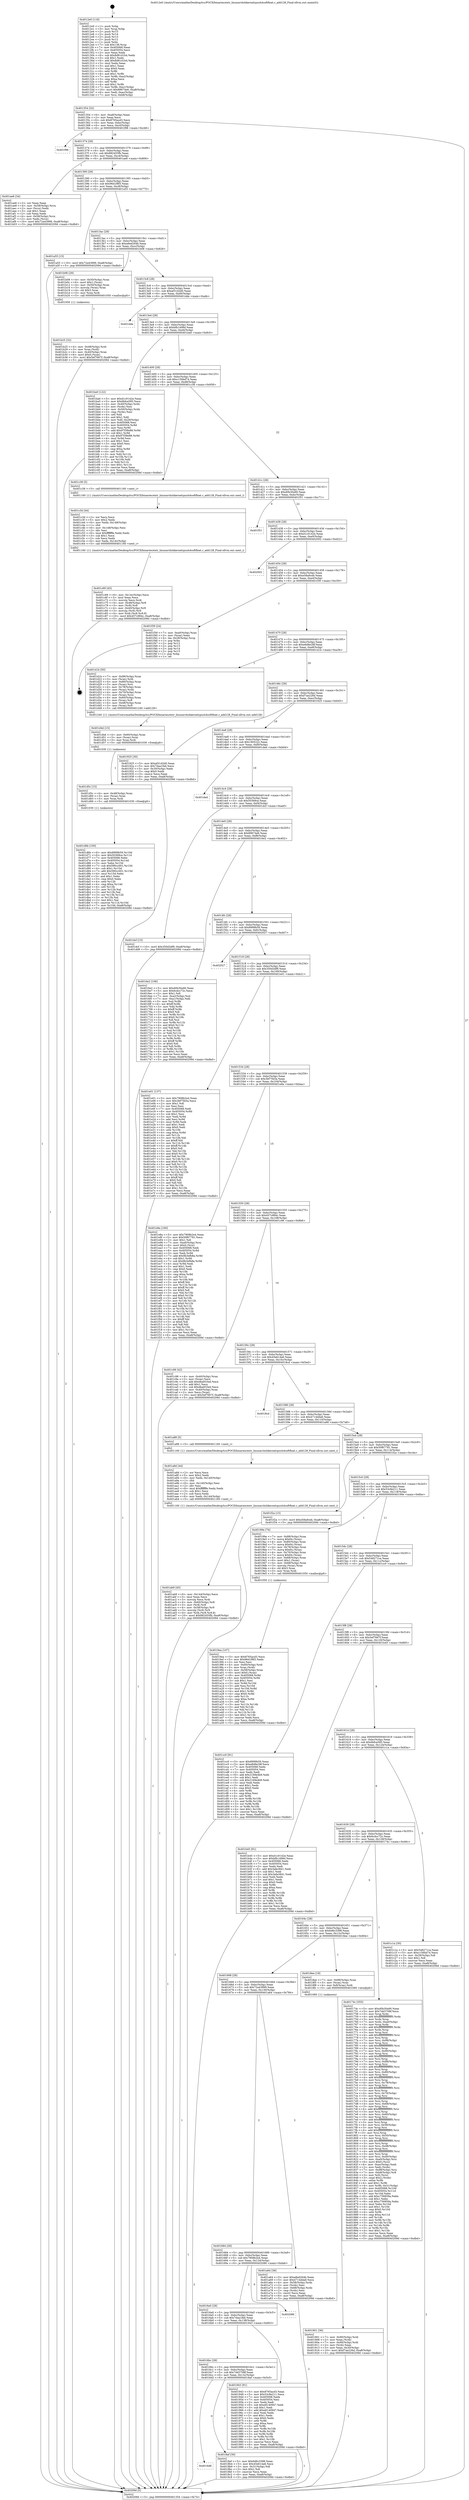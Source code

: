 digraph "0x4012e0" {
  label = "0x4012e0 (/mnt/c/Users/mathe/Desktop/tcc/POCII/binaries/extr_linuxarchshkernelcpush4softfloat.c_add128_Final-ollvm.out::main(0))"
  labelloc = "t"
  node[shape=record]

  Entry [label="",width=0.3,height=0.3,shape=circle,fillcolor=black,style=filled]
  "0x401354" [label="{
     0x401354 [32]\l
     | [instrs]\l
     &nbsp;&nbsp;0x401354 \<+6\>: mov -0xa8(%rbp),%eax\l
     &nbsp;&nbsp;0x40135a \<+2\>: mov %eax,%ecx\l
     &nbsp;&nbsp;0x40135c \<+6\>: sub $0x8765acd3,%ecx\l
     &nbsp;&nbsp;0x401362 \<+6\>: mov %eax,-0xbc(%rbp)\l
     &nbsp;&nbsp;0x401368 \<+6\>: mov %ecx,-0xc0(%rbp)\l
     &nbsp;&nbsp;0x40136e \<+6\>: je 0000000000401f96 \<main+0xcb6\>\l
  }"]
  "0x401f96" [label="{
     0x401f96\l
  }", style=dashed]
  "0x401374" [label="{
     0x401374 [28]\l
     | [instrs]\l
     &nbsp;&nbsp;0x401374 \<+5\>: jmp 0000000000401379 \<main+0x99\>\l
     &nbsp;&nbsp;0x401379 \<+6\>: mov -0xbc(%rbp),%eax\l
     &nbsp;&nbsp;0x40137f \<+5\>: sub $0x882455fb,%eax\l
     &nbsp;&nbsp;0x401384 \<+6\>: mov %eax,-0xc4(%rbp)\l
     &nbsp;&nbsp;0x40138a \<+6\>: je 0000000000401ae6 \<main+0x806\>\l
  }"]
  Exit [label="",width=0.3,height=0.3,shape=circle,fillcolor=black,style=filled,peripheries=2]
  "0x401ae6" [label="{
     0x401ae6 [34]\l
     | [instrs]\l
     &nbsp;&nbsp;0x401ae6 \<+2\>: xor %eax,%eax\l
     &nbsp;&nbsp;0x401ae8 \<+4\>: mov -0x58(%rbp),%rcx\l
     &nbsp;&nbsp;0x401aec \<+2\>: mov (%rcx),%edx\l
     &nbsp;&nbsp;0x401aee \<+3\>: sub $0x1,%eax\l
     &nbsp;&nbsp;0x401af1 \<+2\>: sub %eax,%edx\l
     &nbsp;&nbsp;0x401af3 \<+4\>: mov -0x58(%rbp),%rcx\l
     &nbsp;&nbsp;0x401af7 \<+2\>: mov %edx,(%rcx)\l
     &nbsp;&nbsp;0x401af9 \<+10\>: movl $0x72a43999,-0xa8(%rbp)\l
     &nbsp;&nbsp;0x401b03 \<+5\>: jmp 000000000040209d \<main+0xdbd\>\l
  }"]
  "0x401390" [label="{
     0x401390 [28]\l
     | [instrs]\l
     &nbsp;&nbsp;0x401390 \<+5\>: jmp 0000000000401395 \<main+0xb5\>\l
     &nbsp;&nbsp;0x401395 \<+6\>: mov -0xbc(%rbp),%eax\l
     &nbsp;&nbsp;0x40139b \<+5\>: sub $0x96d1f8f3,%eax\l
     &nbsp;&nbsp;0x4013a0 \<+6\>: mov %eax,-0xc8(%rbp)\l
     &nbsp;&nbsp;0x4013a6 \<+6\>: je 0000000000401a55 \<main+0x775\>\l
  }"]
  "0x401d6b" [label="{
     0x401d6b [100]\l
     | [instrs]\l
     &nbsp;&nbsp;0x401d6b \<+6\>: mov $0x8999b59,%r10d\l
     &nbsp;&nbsp;0x401d71 \<+6\>: mov $0x50369ce,%r11d\l
     &nbsp;&nbsp;0x401d77 \<+7\>: mov 0x405068,%ebx\l
     &nbsp;&nbsp;0x401d7e \<+8\>: mov 0x405054,%r14d\l
     &nbsp;&nbsp;0x401d86 \<+3\>: mov %ebx,%r15d\l
     &nbsp;&nbsp;0x401d89 \<+7\>: sub $0x590cc001,%r15d\l
     &nbsp;&nbsp;0x401d90 \<+4\>: sub $0x1,%r15d\l
     &nbsp;&nbsp;0x401d94 \<+7\>: add $0x590cc001,%r15d\l
     &nbsp;&nbsp;0x401d9b \<+4\>: imul %r15d,%ebx\l
     &nbsp;&nbsp;0x401d9f \<+3\>: and $0x1,%ebx\l
     &nbsp;&nbsp;0x401da2 \<+3\>: cmp $0x0,%ebx\l
     &nbsp;&nbsp;0x401da5 \<+4\>: sete %r12b\l
     &nbsp;&nbsp;0x401da9 \<+4\>: cmp $0xa,%r14d\l
     &nbsp;&nbsp;0x401dad \<+4\>: setl %r13b\l
     &nbsp;&nbsp;0x401db1 \<+3\>: mov %r12b,%al\l
     &nbsp;&nbsp;0x401db4 \<+3\>: and %r13b,%al\l
     &nbsp;&nbsp;0x401db7 \<+3\>: xor %r13b,%r12b\l
     &nbsp;&nbsp;0x401dba \<+3\>: or %r12b,%al\l
     &nbsp;&nbsp;0x401dbd \<+2\>: test $0x1,%al\l
     &nbsp;&nbsp;0x401dbf \<+4\>: cmovne %r11d,%r10d\l
     &nbsp;&nbsp;0x401dc3 \<+7\>: mov %r10d,-0xa8(%rbp)\l
     &nbsp;&nbsp;0x401dca \<+5\>: jmp 000000000040209d \<main+0xdbd\>\l
  }"]
  "0x401a55" [label="{
     0x401a55 [15]\l
     | [instrs]\l
     &nbsp;&nbsp;0x401a55 \<+10\>: movl $0x72a43999,-0xa8(%rbp)\l
     &nbsp;&nbsp;0x401a5f \<+5\>: jmp 000000000040209d \<main+0xdbd\>\l
  }"]
  "0x4013ac" [label="{
     0x4013ac [28]\l
     | [instrs]\l
     &nbsp;&nbsp;0x4013ac \<+5\>: jmp 00000000004013b1 \<main+0xd1\>\l
     &nbsp;&nbsp;0x4013b1 \<+6\>: mov -0xbc(%rbp),%eax\l
     &nbsp;&nbsp;0x4013b7 \<+5\>: sub $0xa8ed264b,%eax\l
     &nbsp;&nbsp;0x4013bc \<+6\>: mov %eax,-0xcc(%rbp)\l
     &nbsp;&nbsp;0x4013c2 \<+6\>: je 0000000000401b08 \<main+0x828\>\l
  }"]
  "0x401d5c" [label="{
     0x401d5c [15]\l
     | [instrs]\l
     &nbsp;&nbsp;0x401d5c \<+4\>: mov -0x48(%rbp),%rax\l
     &nbsp;&nbsp;0x401d60 \<+3\>: mov (%rax),%rax\l
     &nbsp;&nbsp;0x401d63 \<+3\>: mov %rax,%rdi\l
     &nbsp;&nbsp;0x401d66 \<+5\>: call 0000000000401030 \<free@plt\>\l
     | [calls]\l
     &nbsp;&nbsp;0x401030 \{1\} (unknown)\l
  }"]
  "0x401b08" [label="{
     0x401b08 [29]\l
     | [instrs]\l
     &nbsp;&nbsp;0x401b08 \<+4\>: mov -0x50(%rbp),%rax\l
     &nbsp;&nbsp;0x401b0c \<+6\>: movl $0x1,(%rax)\l
     &nbsp;&nbsp;0x401b12 \<+4\>: mov -0x50(%rbp),%rax\l
     &nbsp;&nbsp;0x401b16 \<+3\>: movslq (%rax),%rax\l
     &nbsp;&nbsp;0x401b19 \<+4\>: shl $0x3,%rax\l
     &nbsp;&nbsp;0x401b1d \<+3\>: mov %rax,%rdi\l
     &nbsp;&nbsp;0x401b20 \<+5\>: call 0000000000401050 \<malloc@plt\>\l
     | [calls]\l
     &nbsp;&nbsp;0x401050 \{1\} (unknown)\l
  }"]
  "0x4013c8" [label="{
     0x4013c8 [28]\l
     | [instrs]\l
     &nbsp;&nbsp;0x4013c8 \<+5\>: jmp 00000000004013cd \<main+0xed\>\l
     &nbsp;&nbsp;0x4013cd \<+6\>: mov -0xbc(%rbp),%eax\l
     &nbsp;&nbsp;0x4013d3 \<+5\>: sub $0xaf31d2d0,%eax\l
     &nbsp;&nbsp;0x4013d8 \<+6\>: mov %eax,-0xd0(%rbp)\l
     &nbsp;&nbsp;0x4013de \<+6\>: je 0000000000401dde \<main+0xafe\>\l
  }"]
  "0x401d4d" [label="{
     0x401d4d [15]\l
     | [instrs]\l
     &nbsp;&nbsp;0x401d4d \<+4\>: mov -0x60(%rbp),%rax\l
     &nbsp;&nbsp;0x401d51 \<+3\>: mov (%rax),%rax\l
     &nbsp;&nbsp;0x401d54 \<+3\>: mov %rax,%rdi\l
     &nbsp;&nbsp;0x401d57 \<+5\>: call 0000000000401030 \<free@plt\>\l
     | [calls]\l
     &nbsp;&nbsp;0x401030 \{1\} (unknown)\l
  }"]
  "0x401dde" [label="{
     0x401dde\l
  }", style=dashed]
  "0x4013e4" [label="{
     0x4013e4 [28]\l
     | [instrs]\l
     &nbsp;&nbsp;0x4013e4 \<+5\>: jmp 00000000004013e9 \<main+0x109\>\l
     &nbsp;&nbsp;0x4013e9 \<+6\>: mov -0xbc(%rbp),%eax\l
     &nbsp;&nbsp;0x4013ef \<+5\>: sub $0xbfb1499d,%eax\l
     &nbsp;&nbsp;0x4013f4 \<+6\>: mov %eax,-0xd4(%rbp)\l
     &nbsp;&nbsp;0x4013fa \<+6\>: je 0000000000401ba0 \<main+0x8c0\>\l
  }"]
  "0x401c69" [label="{
     0x401c69 [45]\l
     | [instrs]\l
     &nbsp;&nbsp;0x401c69 \<+6\>: mov -0x14c(%rbp),%ecx\l
     &nbsp;&nbsp;0x401c6f \<+3\>: imul %eax,%ecx\l
     &nbsp;&nbsp;0x401c72 \<+3\>: movslq %ecx,%rdi\l
     &nbsp;&nbsp;0x401c75 \<+4\>: mov -0x48(%rbp),%r8\l
     &nbsp;&nbsp;0x401c79 \<+3\>: mov (%r8),%r8\l
     &nbsp;&nbsp;0x401c7c \<+4\>: mov -0x40(%rbp),%r9\l
     &nbsp;&nbsp;0x401c80 \<+3\>: movslq (%r9),%r9\l
     &nbsp;&nbsp;0x401c83 \<+4\>: mov %rdi,(%r8,%r9,8)\l
     &nbsp;&nbsp;0x401c87 \<+10\>: movl $0x457c984c,-0xa8(%rbp)\l
     &nbsp;&nbsp;0x401c91 \<+5\>: jmp 000000000040209d \<main+0xdbd\>\l
  }"]
  "0x401ba0" [label="{
     0x401ba0 [122]\l
     | [instrs]\l
     &nbsp;&nbsp;0x401ba0 \<+5\>: mov $0xd1c0142e,%eax\l
     &nbsp;&nbsp;0x401ba5 \<+5\>: mov $0x6bfca595,%ecx\l
     &nbsp;&nbsp;0x401baa \<+4\>: mov -0x40(%rbp),%rdx\l
     &nbsp;&nbsp;0x401bae \<+2\>: mov (%rdx),%esi\l
     &nbsp;&nbsp;0x401bb0 \<+4\>: mov -0x50(%rbp),%rdx\l
     &nbsp;&nbsp;0x401bb4 \<+2\>: cmp (%rdx),%esi\l
     &nbsp;&nbsp;0x401bb6 \<+4\>: setl %dil\l
     &nbsp;&nbsp;0x401bba \<+4\>: and $0x1,%dil\l
     &nbsp;&nbsp;0x401bbe \<+4\>: mov %dil,-0x29(%rbp)\l
     &nbsp;&nbsp;0x401bc2 \<+7\>: mov 0x405068,%esi\l
     &nbsp;&nbsp;0x401bc9 \<+8\>: mov 0x405054,%r8d\l
     &nbsp;&nbsp;0x401bd1 \<+3\>: mov %esi,%r9d\l
     &nbsp;&nbsp;0x401bd4 \<+7\>: add $0x97f38e88,%r9d\l
     &nbsp;&nbsp;0x401bdb \<+4\>: sub $0x1,%r9d\l
     &nbsp;&nbsp;0x401bdf \<+7\>: sub $0x97f38e88,%r9d\l
     &nbsp;&nbsp;0x401be6 \<+4\>: imul %r9d,%esi\l
     &nbsp;&nbsp;0x401bea \<+3\>: and $0x1,%esi\l
     &nbsp;&nbsp;0x401bed \<+3\>: cmp $0x0,%esi\l
     &nbsp;&nbsp;0x401bf0 \<+4\>: sete %dil\l
     &nbsp;&nbsp;0x401bf4 \<+4\>: cmp $0xa,%r8d\l
     &nbsp;&nbsp;0x401bf8 \<+4\>: setl %r10b\l
     &nbsp;&nbsp;0x401bfc \<+3\>: mov %dil,%r11b\l
     &nbsp;&nbsp;0x401bff \<+3\>: and %r10b,%r11b\l
     &nbsp;&nbsp;0x401c02 \<+3\>: xor %r10b,%dil\l
     &nbsp;&nbsp;0x401c05 \<+3\>: or %dil,%r11b\l
     &nbsp;&nbsp;0x401c08 \<+4\>: test $0x1,%r11b\l
     &nbsp;&nbsp;0x401c0c \<+3\>: cmovne %ecx,%eax\l
     &nbsp;&nbsp;0x401c0f \<+6\>: mov %eax,-0xa8(%rbp)\l
     &nbsp;&nbsp;0x401c15 \<+5\>: jmp 000000000040209d \<main+0xdbd\>\l
  }"]
  "0x401400" [label="{
     0x401400 [28]\l
     | [instrs]\l
     &nbsp;&nbsp;0x401400 \<+5\>: jmp 0000000000401405 \<main+0x125\>\l
     &nbsp;&nbsp;0x401405 \<+6\>: mov -0xbc(%rbp),%eax\l
     &nbsp;&nbsp;0x40140b \<+5\>: sub $0xc156bd74,%eax\l
     &nbsp;&nbsp;0x401410 \<+6\>: mov %eax,-0xd8(%rbp)\l
     &nbsp;&nbsp;0x401416 \<+6\>: je 0000000000401c38 \<main+0x958\>\l
  }"]
  "0x401c3d" [label="{
     0x401c3d [44]\l
     | [instrs]\l
     &nbsp;&nbsp;0x401c3d \<+2\>: xor %ecx,%ecx\l
     &nbsp;&nbsp;0x401c3f \<+5\>: mov $0x2,%edx\l
     &nbsp;&nbsp;0x401c44 \<+6\>: mov %edx,-0x148(%rbp)\l
     &nbsp;&nbsp;0x401c4a \<+1\>: cltd\l
     &nbsp;&nbsp;0x401c4b \<+6\>: mov -0x148(%rbp),%esi\l
     &nbsp;&nbsp;0x401c51 \<+2\>: idiv %esi\l
     &nbsp;&nbsp;0x401c53 \<+6\>: imul $0xfffffffe,%edx,%edx\l
     &nbsp;&nbsp;0x401c59 \<+3\>: sub $0x1,%ecx\l
     &nbsp;&nbsp;0x401c5c \<+2\>: sub %ecx,%edx\l
     &nbsp;&nbsp;0x401c5e \<+6\>: mov %edx,-0x14c(%rbp)\l
     &nbsp;&nbsp;0x401c64 \<+5\>: call 0000000000401160 \<next_i\>\l
     | [calls]\l
     &nbsp;&nbsp;0x401160 \{1\} (/mnt/c/Users/mathe/Desktop/tcc/POCII/binaries/extr_linuxarchshkernelcpush4softfloat.c_add128_Final-ollvm.out::next_i)\l
  }"]
  "0x401c38" [label="{
     0x401c38 [5]\l
     | [instrs]\l
     &nbsp;&nbsp;0x401c38 \<+5\>: call 0000000000401160 \<next_i\>\l
     | [calls]\l
     &nbsp;&nbsp;0x401160 \{1\} (/mnt/c/Users/mathe/Desktop/tcc/POCII/binaries/extr_linuxarchshkernelcpush4softfloat.c_add128_Final-ollvm.out::next_i)\l
  }"]
  "0x40141c" [label="{
     0x40141c [28]\l
     | [instrs]\l
     &nbsp;&nbsp;0x40141c \<+5\>: jmp 0000000000401421 \<main+0x141\>\l
     &nbsp;&nbsp;0x401421 \<+6\>: mov -0xbc(%rbp),%eax\l
     &nbsp;&nbsp;0x401427 \<+5\>: sub $0xd0b30a90,%eax\l
     &nbsp;&nbsp;0x40142c \<+6\>: mov %eax,-0xdc(%rbp)\l
     &nbsp;&nbsp;0x401432 \<+6\>: je 0000000000401f51 \<main+0xc71\>\l
  }"]
  "0x401b25" [label="{
     0x401b25 [32]\l
     | [instrs]\l
     &nbsp;&nbsp;0x401b25 \<+4\>: mov -0x48(%rbp),%rdi\l
     &nbsp;&nbsp;0x401b29 \<+3\>: mov %rax,(%rdi)\l
     &nbsp;&nbsp;0x401b2c \<+4\>: mov -0x40(%rbp),%rax\l
     &nbsp;&nbsp;0x401b30 \<+6\>: movl $0x0,(%rax)\l
     &nbsp;&nbsp;0x401b36 \<+10\>: movl $0x5ef7667f,-0xa8(%rbp)\l
     &nbsp;&nbsp;0x401b40 \<+5\>: jmp 000000000040209d \<main+0xdbd\>\l
  }"]
  "0x401f51" [label="{
     0x401f51\l
  }", style=dashed]
  "0x401438" [label="{
     0x401438 [28]\l
     | [instrs]\l
     &nbsp;&nbsp;0x401438 \<+5\>: jmp 000000000040143d \<main+0x15d\>\l
     &nbsp;&nbsp;0x40143d \<+6\>: mov -0xbc(%rbp),%eax\l
     &nbsp;&nbsp;0x401443 \<+5\>: sub $0xd1c0142e,%eax\l
     &nbsp;&nbsp;0x401448 \<+6\>: mov %eax,-0xe0(%rbp)\l
     &nbsp;&nbsp;0x40144e \<+6\>: je 0000000000402002 \<main+0xd22\>\l
  }"]
  "0x401ab9" [label="{
     0x401ab9 [45]\l
     | [instrs]\l
     &nbsp;&nbsp;0x401ab9 \<+6\>: mov -0x144(%rbp),%ecx\l
     &nbsp;&nbsp;0x401abf \<+3\>: imul %eax,%ecx\l
     &nbsp;&nbsp;0x401ac2 \<+3\>: movslq %ecx,%rdi\l
     &nbsp;&nbsp;0x401ac5 \<+4\>: mov -0x60(%rbp),%r8\l
     &nbsp;&nbsp;0x401ac9 \<+3\>: mov (%r8),%r8\l
     &nbsp;&nbsp;0x401acc \<+4\>: mov -0x58(%rbp),%r9\l
     &nbsp;&nbsp;0x401ad0 \<+3\>: movslq (%r9),%r9\l
     &nbsp;&nbsp;0x401ad3 \<+4\>: mov %rdi,(%r8,%r9,8)\l
     &nbsp;&nbsp;0x401ad7 \<+10\>: movl $0x882455fb,-0xa8(%rbp)\l
     &nbsp;&nbsp;0x401ae1 \<+5\>: jmp 000000000040209d \<main+0xdbd\>\l
  }"]
  "0x402002" [label="{
     0x402002\l
  }", style=dashed]
  "0x401454" [label="{
     0x401454 [28]\l
     | [instrs]\l
     &nbsp;&nbsp;0x401454 \<+5\>: jmp 0000000000401459 \<main+0x179\>\l
     &nbsp;&nbsp;0x401459 \<+6\>: mov -0xbc(%rbp),%eax\l
     &nbsp;&nbsp;0x40145f \<+5\>: sub $0xe58a9ceb,%eax\l
     &nbsp;&nbsp;0x401464 \<+6\>: mov %eax,-0xe4(%rbp)\l
     &nbsp;&nbsp;0x40146a \<+6\>: je 0000000000401f39 \<main+0xc59\>\l
  }"]
  "0x401a8d" [label="{
     0x401a8d [44]\l
     | [instrs]\l
     &nbsp;&nbsp;0x401a8d \<+2\>: xor %ecx,%ecx\l
     &nbsp;&nbsp;0x401a8f \<+5\>: mov $0x2,%edx\l
     &nbsp;&nbsp;0x401a94 \<+6\>: mov %edx,-0x140(%rbp)\l
     &nbsp;&nbsp;0x401a9a \<+1\>: cltd\l
     &nbsp;&nbsp;0x401a9b \<+6\>: mov -0x140(%rbp),%esi\l
     &nbsp;&nbsp;0x401aa1 \<+2\>: idiv %esi\l
     &nbsp;&nbsp;0x401aa3 \<+6\>: imul $0xfffffffe,%edx,%edx\l
     &nbsp;&nbsp;0x401aa9 \<+3\>: sub $0x1,%ecx\l
     &nbsp;&nbsp;0x401aac \<+2\>: sub %ecx,%edx\l
     &nbsp;&nbsp;0x401aae \<+6\>: mov %edx,-0x144(%rbp)\l
     &nbsp;&nbsp;0x401ab4 \<+5\>: call 0000000000401160 \<next_i\>\l
     | [calls]\l
     &nbsp;&nbsp;0x401160 \{1\} (/mnt/c/Users/mathe/Desktop/tcc/POCII/binaries/extr_linuxarchshkernelcpush4softfloat.c_add128_Final-ollvm.out::next_i)\l
  }"]
  "0x401f39" [label="{
     0x401f39 [24]\l
     | [instrs]\l
     &nbsp;&nbsp;0x401f39 \<+7\>: mov -0xa0(%rbp),%rax\l
     &nbsp;&nbsp;0x401f40 \<+2\>: mov (%rax),%eax\l
     &nbsp;&nbsp;0x401f42 \<+4\>: lea -0x28(%rbp),%rsp\l
     &nbsp;&nbsp;0x401f46 \<+1\>: pop %rbx\l
     &nbsp;&nbsp;0x401f47 \<+2\>: pop %r12\l
     &nbsp;&nbsp;0x401f49 \<+2\>: pop %r13\l
     &nbsp;&nbsp;0x401f4b \<+2\>: pop %r14\l
     &nbsp;&nbsp;0x401f4d \<+2\>: pop %r15\l
     &nbsp;&nbsp;0x401f4f \<+1\>: pop %rbp\l
     &nbsp;&nbsp;0x401f50 \<+1\>: ret\l
  }"]
  "0x401470" [label="{
     0x401470 [28]\l
     | [instrs]\l
     &nbsp;&nbsp;0x401470 \<+5\>: jmp 0000000000401475 \<main+0x195\>\l
     &nbsp;&nbsp;0x401475 \<+6\>: mov -0xbc(%rbp),%eax\l
     &nbsp;&nbsp;0x40147b \<+5\>: sub $0xe8d8e28f,%eax\l
     &nbsp;&nbsp;0x401480 \<+6\>: mov %eax,-0xe8(%rbp)\l
     &nbsp;&nbsp;0x401486 \<+6\>: je 0000000000401d1b \<main+0xa3b\>\l
  }"]
  "0x4019ea" [label="{
     0x4019ea [107]\l
     | [instrs]\l
     &nbsp;&nbsp;0x4019ea \<+5\>: mov $0x8765acd3,%ecx\l
     &nbsp;&nbsp;0x4019ef \<+5\>: mov $0x96d1f8f3,%edx\l
     &nbsp;&nbsp;0x4019f4 \<+2\>: xor %esi,%esi\l
     &nbsp;&nbsp;0x4019f6 \<+4\>: mov -0x60(%rbp),%rdi\l
     &nbsp;&nbsp;0x4019fa \<+3\>: mov %rax,(%rdi)\l
     &nbsp;&nbsp;0x4019fd \<+4\>: mov -0x58(%rbp),%rax\l
     &nbsp;&nbsp;0x401a01 \<+6\>: movl $0x0,(%rax)\l
     &nbsp;&nbsp;0x401a07 \<+8\>: mov 0x405068,%r8d\l
     &nbsp;&nbsp;0x401a0f \<+8\>: mov 0x405054,%r9d\l
     &nbsp;&nbsp;0x401a17 \<+3\>: sub $0x1,%esi\l
     &nbsp;&nbsp;0x401a1a \<+3\>: mov %r8d,%r10d\l
     &nbsp;&nbsp;0x401a1d \<+3\>: add %esi,%r10d\l
     &nbsp;&nbsp;0x401a20 \<+4\>: imul %r10d,%r8d\l
     &nbsp;&nbsp;0x401a24 \<+4\>: and $0x1,%r8d\l
     &nbsp;&nbsp;0x401a28 \<+4\>: cmp $0x0,%r8d\l
     &nbsp;&nbsp;0x401a2c \<+4\>: sete %r11b\l
     &nbsp;&nbsp;0x401a30 \<+4\>: cmp $0xa,%r9d\l
     &nbsp;&nbsp;0x401a34 \<+3\>: setl %bl\l
     &nbsp;&nbsp;0x401a37 \<+3\>: mov %r11b,%r14b\l
     &nbsp;&nbsp;0x401a3a \<+3\>: and %bl,%r14b\l
     &nbsp;&nbsp;0x401a3d \<+3\>: xor %bl,%r11b\l
     &nbsp;&nbsp;0x401a40 \<+3\>: or %r11b,%r14b\l
     &nbsp;&nbsp;0x401a43 \<+4\>: test $0x1,%r14b\l
     &nbsp;&nbsp;0x401a47 \<+3\>: cmovne %edx,%ecx\l
     &nbsp;&nbsp;0x401a4a \<+6\>: mov %ecx,-0xa8(%rbp)\l
     &nbsp;&nbsp;0x401a50 \<+5\>: jmp 000000000040209d \<main+0xdbd\>\l
  }"]
  "0x401d1b" [label="{
     0x401d1b [50]\l
     | [instrs]\l
     &nbsp;&nbsp;0x401d1b \<+7\>: mov -0x88(%rbp),%rax\l
     &nbsp;&nbsp;0x401d22 \<+3\>: mov (%rax),%rdi\l
     &nbsp;&nbsp;0x401d25 \<+4\>: mov -0x80(%rbp),%rax\l
     &nbsp;&nbsp;0x401d29 \<+3\>: mov (%rax),%rsi\l
     &nbsp;&nbsp;0x401d2c \<+4\>: mov -0x78(%rbp),%rax\l
     &nbsp;&nbsp;0x401d30 \<+3\>: mov (%rax),%rdx\l
     &nbsp;&nbsp;0x401d33 \<+4\>: mov -0x70(%rbp),%rax\l
     &nbsp;&nbsp;0x401d37 \<+3\>: mov (%rax),%rcx\l
     &nbsp;&nbsp;0x401d3a \<+4\>: mov -0x60(%rbp),%rax\l
     &nbsp;&nbsp;0x401d3e \<+3\>: mov (%rax),%r8\l
     &nbsp;&nbsp;0x401d41 \<+4\>: mov -0x48(%rbp),%rax\l
     &nbsp;&nbsp;0x401d45 \<+3\>: mov (%rax),%r9\l
     &nbsp;&nbsp;0x401d48 \<+5\>: call 0000000000401240 \<add128\>\l
     | [calls]\l
     &nbsp;&nbsp;0x401240 \{1\} (/mnt/c/Users/mathe/Desktop/tcc/POCII/binaries/extr_linuxarchshkernelcpush4softfloat.c_add128_Final-ollvm.out::add128)\l
  }"]
  "0x40148c" [label="{
     0x40148c [28]\l
     | [instrs]\l
     &nbsp;&nbsp;0x40148c \<+5\>: jmp 0000000000401491 \<main+0x1b1\>\l
     &nbsp;&nbsp;0x401491 \<+6\>: mov -0xbc(%rbp),%eax\l
     &nbsp;&nbsp;0x401497 \<+5\>: sub $0xf7ae226d,%eax\l
     &nbsp;&nbsp;0x40149c \<+6\>: mov %eax,-0xec(%rbp)\l
     &nbsp;&nbsp;0x4014a2 \<+6\>: je 0000000000401925 \<main+0x645\>\l
  }"]
  "0x401901" [label="{
     0x401901 [36]\l
     | [instrs]\l
     &nbsp;&nbsp;0x401901 \<+7\>: mov -0x90(%rbp),%rdi\l
     &nbsp;&nbsp;0x401908 \<+2\>: mov %eax,(%rdi)\l
     &nbsp;&nbsp;0x40190a \<+7\>: mov -0x90(%rbp),%rdi\l
     &nbsp;&nbsp;0x401911 \<+2\>: mov (%rdi),%eax\l
     &nbsp;&nbsp;0x401913 \<+3\>: mov %eax,-0x30(%rbp)\l
     &nbsp;&nbsp;0x401916 \<+10\>: movl $0xf7ae226d,-0xa8(%rbp)\l
     &nbsp;&nbsp;0x401920 \<+5\>: jmp 000000000040209d \<main+0xdbd\>\l
  }"]
  "0x401925" [label="{
     0x401925 [30]\l
     | [instrs]\l
     &nbsp;&nbsp;0x401925 \<+5\>: mov $0xaf31d2d0,%eax\l
     &nbsp;&nbsp;0x40192a \<+5\>: mov $0x7daa1feb,%ecx\l
     &nbsp;&nbsp;0x40192f \<+3\>: mov -0x30(%rbp),%edx\l
     &nbsp;&nbsp;0x401932 \<+3\>: cmp $0x0,%edx\l
     &nbsp;&nbsp;0x401935 \<+3\>: cmove %ecx,%eax\l
     &nbsp;&nbsp;0x401938 \<+6\>: mov %eax,-0xa8(%rbp)\l
     &nbsp;&nbsp;0x40193e \<+5\>: jmp 000000000040209d \<main+0xdbd\>\l
  }"]
  "0x4014a8" [label="{
     0x4014a8 [28]\l
     | [instrs]\l
     &nbsp;&nbsp;0x4014a8 \<+5\>: jmp 00000000004014ad \<main+0x1cd\>\l
     &nbsp;&nbsp;0x4014ad \<+6\>: mov -0xbc(%rbp),%eax\l
     &nbsp;&nbsp;0x4014b3 \<+5\>: sub $0x190522c,%eax\l
     &nbsp;&nbsp;0x4014b8 \<+6\>: mov %eax,-0xf0(%rbp)\l
     &nbsp;&nbsp;0x4014be \<+6\>: je 0000000000401ded \<main+0xb0d\>\l
  }"]
  "0x4016d8" [label="{
     0x4016d8\l
  }", style=dashed]
  "0x401ded" [label="{
     0x401ded\l
  }", style=dashed]
  "0x4014c4" [label="{
     0x4014c4 [28]\l
     | [instrs]\l
     &nbsp;&nbsp;0x4014c4 \<+5\>: jmp 00000000004014c9 \<main+0x1e9\>\l
     &nbsp;&nbsp;0x4014c9 \<+6\>: mov -0xbc(%rbp),%eax\l
     &nbsp;&nbsp;0x4014cf \<+5\>: sub $0x50369ce,%eax\l
     &nbsp;&nbsp;0x4014d4 \<+6\>: mov %eax,-0xf4(%rbp)\l
     &nbsp;&nbsp;0x4014da \<+6\>: je 0000000000401dcf \<main+0xaef\>\l
  }"]
  "0x4018af" [label="{
     0x4018af [30]\l
     | [instrs]\l
     &nbsp;&nbsp;0x4018af \<+5\>: mov $0x6d6c3398,%eax\l
     &nbsp;&nbsp;0x4018b4 \<+5\>: mov $0x45e614a6,%ecx\l
     &nbsp;&nbsp;0x4018b9 \<+3\>: mov -0x31(%rbp),%dl\l
     &nbsp;&nbsp;0x4018bc \<+3\>: test $0x1,%dl\l
     &nbsp;&nbsp;0x4018bf \<+3\>: cmovne %ecx,%eax\l
     &nbsp;&nbsp;0x4018c2 \<+6\>: mov %eax,-0xa8(%rbp)\l
     &nbsp;&nbsp;0x4018c8 \<+5\>: jmp 000000000040209d \<main+0xdbd\>\l
  }"]
  "0x401dcf" [label="{
     0x401dcf [15]\l
     | [instrs]\l
     &nbsp;&nbsp;0x401dcf \<+10\>: movl $0x350d3df9,-0xa8(%rbp)\l
     &nbsp;&nbsp;0x401dd9 \<+5\>: jmp 000000000040209d \<main+0xdbd\>\l
  }"]
  "0x4014e0" [label="{
     0x4014e0 [28]\l
     | [instrs]\l
     &nbsp;&nbsp;0x4014e0 \<+5\>: jmp 00000000004014e5 \<main+0x205\>\l
     &nbsp;&nbsp;0x4014e5 \<+6\>: mov -0xbc(%rbp),%eax\l
     &nbsp;&nbsp;0x4014eb \<+5\>: sub $0x89674e6,%eax\l
     &nbsp;&nbsp;0x4014f0 \<+6\>: mov %eax,-0xf8(%rbp)\l
     &nbsp;&nbsp;0x4014f6 \<+6\>: je 00000000004016e2 \<main+0x402\>\l
  }"]
  "0x4016bc" [label="{
     0x4016bc [28]\l
     | [instrs]\l
     &nbsp;&nbsp;0x4016bc \<+5\>: jmp 00000000004016c1 \<main+0x3e1\>\l
     &nbsp;&nbsp;0x4016c1 \<+6\>: mov -0xbc(%rbp),%eax\l
     &nbsp;&nbsp;0x4016c7 \<+5\>: sub $0x7dd3708f,%eax\l
     &nbsp;&nbsp;0x4016cc \<+6\>: mov %eax,-0x13c(%rbp)\l
     &nbsp;&nbsp;0x4016d2 \<+6\>: je 00000000004018af \<main+0x5cf\>\l
  }"]
  "0x4016e2" [label="{
     0x4016e2 [106]\l
     | [instrs]\l
     &nbsp;&nbsp;0x4016e2 \<+5\>: mov $0xd0b30a90,%eax\l
     &nbsp;&nbsp;0x4016e7 \<+5\>: mov $0x6cdcc72c,%ecx\l
     &nbsp;&nbsp;0x4016ec \<+2\>: mov $0x1,%dl\l
     &nbsp;&nbsp;0x4016ee \<+7\>: mov -0xa2(%rbp),%sil\l
     &nbsp;&nbsp;0x4016f5 \<+7\>: mov -0xa1(%rbp),%dil\l
     &nbsp;&nbsp;0x4016fc \<+3\>: mov %sil,%r8b\l
     &nbsp;&nbsp;0x4016ff \<+4\>: xor $0xff,%r8b\l
     &nbsp;&nbsp;0x401703 \<+3\>: mov %dil,%r9b\l
     &nbsp;&nbsp;0x401706 \<+4\>: xor $0xff,%r9b\l
     &nbsp;&nbsp;0x40170a \<+3\>: xor $0x0,%dl\l
     &nbsp;&nbsp;0x40170d \<+3\>: mov %r8b,%r10b\l
     &nbsp;&nbsp;0x401710 \<+4\>: and $0x0,%r10b\l
     &nbsp;&nbsp;0x401714 \<+3\>: and %dl,%sil\l
     &nbsp;&nbsp;0x401717 \<+3\>: mov %r9b,%r11b\l
     &nbsp;&nbsp;0x40171a \<+4\>: and $0x0,%r11b\l
     &nbsp;&nbsp;0x40171e \<+3\>: and %dl,%dil\l
     &nbsp;&nbsp;0x401721 \<+3\>: or %sil,%r10b\l
     &nbsp;&nbsp;0x401724 \<+3\>: or %dil,%r11b\l
     &nbsp;&nbsp;0x401727 \<+3\>: xor %r11b,%r10b\l
     &nbsp;&nbsp;0x40172a \<+3\>: or %r9b,%r8b\l
     &nbsp;&nbsp;0x40172d \<+4\>: xor $0xff,%r8b\l
     &nbsp;&nbsp;0x401731 \<+3\>: or $0x0,%dl\l
     &nbsp;&nbsp;0x401734 \<+3\>: and %dl,%r8b\l
     &nbsp;&nbsp;0x401737 \<+3\>: or %r8b,%r10b\l
     &nbsp;&nbsp;0x40173a \<+4\>: test $0x1,%r10b\l
     &nbsp;&nbsp;0x40173e \<+3\>: cmovne %ecx,%eax\l
     &nbsp;&nbsp;0x401741 \<+6\>: mov %eax,-0xa8(%rbp)\l
     &nbsp;&nbsp;0x401747 \<+5\>: jmp 000000000040209d \<main+0xdbd\>\l
  }"]
  "0x4014fc" [label="{
     0x4014fc [28]\l
     | [instrs]\l
     &nbsp;&nbsp;0x4014fc \<+5\>: jmp 0000000000401501 \<main+0x221\>\l
     &nbsp;&nbsp;0x401501 \<+6\>: mov -0xbc(%rbp),%eax\l
     &nbsp;&nbsp;0x401507 \<+5\>: sub $0x8999b59,%eax\l
     &nbsp;&nbsp;0x40150c \<+6\>: mov %eax,-0xfc(%rbp)\l
     &nbsp;&nbsp;0x401512 \<+6\>: je 0000000000402027 \<main+0xd47\>\l
  }"]
  "0x40209d" [label="{
     0x40209d [5]\l
     | [instrs]\l
     &nbsp;&nbsp;0x40209d \<+5\>: jmp 0000000000401354 \<main+0x74\>\l
  }"]
  "0x4012e0" [label="{
     0x4012e0 [116]\l
     | [instrs]\l
     &nbsp;&nbsp;0x4012e0 \<+1\>: push %rbp\l
     &nbsp;&nbsp;0x4012e1 \<+3\>: mov %rsp,%rbp\l
     &nbsp;&nbsp;0x4012e4 \<+2\>: push %r15\l
     &nbsp;&nbsp;0x4012e6 \<+2\>: push %r14\l
     &nbsp;&nbsp;0x4012e8 \<+2\>: push %r13\l
     &nbsp;&nbsp;0x4012ea \<+2\>: push %r12\l
     &nbsp;&nbsp;0x4012ec \<+1\>: push %rbx\l
     &nbsp;&nbsp;0x4012ed \<+7\>: sub $0x138,%rsp\l
     &nbsp;&nbsp;0x4012f4 \<+7\>: mov 0x405068,%eax\l
     &nbsp;&nbsp;0x4012fb \<+7\>: mov 0x405054,%ecx\l
     &nbsp;&nbsp;0x401302 \<+2\>: mov %eax,%edx\l
     &nbsp;&nbsp;0x401304 \<+6\>: sub $0x8d81d1b4,%edx\l
     &nbsp;&nbsp;0x40130a \<+3\>: sub $0x1,%edx\l
     &nbsp;&nbsp;0x40130d \<+6\>: add $0x8d81d1b4,%edx\l
     &nbsp;&nbsp;0x401313 \<+3\>: imul %edx,%eax\l
     &nbsp;&nbsp;0x401316 \<+3\>: and $0x1,%eax\l
     &nbsp;&nbsp;0x401319 \<+3\>: cmp $0x0,%eax\l
     &nbsp;&nbsp;0x40131c \<+4\>: sete %r8b\l
     &nbsp;&nbsp;0x401320 \<+4\>: and $0x1,%r8b\l
     &nbsp;&nbsp;0x401324 \<+7\>: mov %r8b,-0xa2(%rbp)\l
     &nbsp;&nbsp;0x40132b \<+3\>: cmp $0xa,%ecx\l
     &nbsp;&nbsp;0x40132e \<+4\>: setl %r8b\l
     &nbsp;&nbsp;0x401332 \<+4\>: and $0x1,%r8b\l
     &nbsp;&nbsp;0x401336 \<+7\>: mov %r8b,-0xa1(%rbp)\l
     &nbsp;&nbsp;0x40133d \<+10\>: movl $0x89674e6,-0xa8(%rbp)\l
     &nbsp;&nbsp;0x401347 \<+6\>: mov %edi,-0xac(%rbp)\l
     &nbsp;&nbsp;0x40134d \<+7\>: mov %rsi,-0xb8(%rbp)\l
  }"]
  "0x401943" [label="{
     0x401943 [91]\l
     | [instrs]\l
     &nbsp;&nbsp;0x401943 \<+5\>: mov $0x8765acd3,%eax\l
     &nbsp;&nbsp;0x401948 \<+5\>: mov $0x53c8e211,%ecx\l
     &nbsp;&nbsp;0x40194d \<+7\>: mov 0x405068,%edx\l
     &nbsp;&nbsp;0x401954 \<+7\>: mov 0x405054,%esi\l
     &nbsp;&nbsp;0x40195b \<+2\>: mov %edx,%edi\l
     &nbsp;&nbsp;0x40195d \<+6\>: sub $0xe8140947,%edi\l
     &nbsp;&nbsp;0x401963 \<+3\>: sub $0x1,%edi\l
     &nbsp;&nbsp;0x401966 \<+6\>: add $0xe8140947,%edi\l
     &nbsp;&nbsp;0x40196c \<+3\>: imul %edi,%edx\l
     &nbsp;&nbsp;0x40196f \<+3\>: and $0x1,%edx\l
     &nbsp;&nbsp;0x401972 \<+3\>: cmp $0x0,%edx\l
     &nbsp;&nbsp;0x401975 \<+4\>: sete %r8b\l
     &nbsp;&nbsp;0x401979 \<+3\>: cmp $0xa,%esi\l
     &nbsp;&nbsp;0x40197c \<+4\>: setl %r9b\l
     &nbsp;&nbsp;0x401980 \<+3\>: mov %r8b,%r10b\l
     &nbsp;&nbsp;0x401983 \<+3\>: and %r9b,%r10b\l
     &nbsp;&nbsp;0x401986 \<+3\>: xor %r9b,%r8b\l
     &nbsp;&nbsp;0x401989 \<+3\>: or %r8b,%r10b\l
     &nbsp;&nbsp;0x40198c \<+4\>: test $0x1,%r10b\l
     &nbsp;&nbsp;0x401990 \<+3\>: cmovne %ecx,%eax\l
     &nbsp;&nbsp;0x401993 \<+6\>: mov %eax,-0xa8(%rbp)\l
     &nbsp;&nbsp;0x401999 \<+5\>: jmp 000000000040209d \<main+0xdbd\>\l
  }"]
  "0x402027" [label="{
     0x402027\l
  }", style=dashed]
  "0x401518" [label="{
     0x401518 [28]\l
     | [instrs]\l
     &nbsp;&nbsp;0x401518 \<+5\>: jmp 000000000040151d \<main+0x23d\>\l
     &nbsp;&nbsp;0x40151d \<+6\>: mov -0xbc(%rbp),%eax\l
     &nbsp;&nbsp;0x401523 \<+5\>: sub $0x350d3df9,%eax\l
     &nbsp;&nbsp;0x401528 \<+6\>: mov %eax,-0x100(%rbp)\l
     &nbsp;&nbsp;0x40152e \<+6\>: je 0000000000401e01 \<main+0xb21\>\l
  }"]
  "0x4016a0" [label="{
     0x4016a0 [28]\l
     | [instrs]\l
     &nbsp;&nbsp;0x4016a0 \<+5\>: jmp 00000000004016a5 \<main+0x3c5\>\l
     &nbsp;&nbsp;0x4016a5 \<+6\>: mov -0xbc(%rbp),%eax\l
     &nbsp;&nbsp;0x4016ab \<+5\>: sub $0x7daa1feb,%eax\l
     &nbsp;&nbsp;0x4016b0 \<+6\>: mov %eax,-0x138(%rbp)\l
     &nbsp;&nbsp;0x4016b6 \<+6\>: je 0000000000401943 \<main+0x663\>\l
  }"]
  "0x401e01" [label="{
     0x401e01 [137]\l
     | [instrs]\l
     &nbsp;&nbsp;0x401e01 \<+5\>: mov $0x7908b2e4,%eax\l
     &nbsp;&nbsp;0x401e06 \<+5\>: mov $0x3bf75b5a,%ecx\l
     &nbsp;&nbsp;0x401e0b \<+2\>: mov $0x1,%dl\l
     &nbsp;&nbsp;0x401e0d \<+2\>: xor %esi,%esi\l
     &nbsp;&nbsp;0x401e0f \<+7\>: mov 0x405068,%edi\l
     &nbsp;&nbsp;0x401e16 \<+8\>: mov 0x405054,%r8d\l
     &nbsp;&nbsp;0x401e1e \<+3\>: sub $0x1,%esi\l
     &nbsp;&nbsp;0x401e21 \<+3\>: mov %edi,%r9d\l
     &nbsp;&nbsp;0x401e24 \<+3\>: add %esi,%r9d\l
     &nbsp;&nbsp;0x401e27 \<+4\>: imul %r9d,%edi\l
     &nbsp;&nbsp;0x401e2b \<+3\>: and $0x1,%edi\l
     &nbsp;&nbsp;0x401e2e \<+3\>: cmp $0x0,%edi\l
     &nbsp;&nbsp;0x401e31 \<+4\>: sete %r10b\l
     &nbsp;&nbsp;0x401e35 \<+4\>: cmp $0xa,%r8d\l
     &nbsp;&nbsp;0x401e39 \<+4\>: setl %r11b\l
     &nbsp;&nbsp;0x401e3d \<+3\>: mov %r10b,%bl\l
     &nbsp;&nbsp;0x401e40 \<+3\>: xor $0xff,%bl\l
     &nbsp;&nbsp;0x401e43 \<+3\>: mov %r11b,%r14b\l
     &nbsp;&nbsp;0x401e46 \<+4\>: xor $0xff,%r14b\l
     &nbsp;&nbsp;0x401e4a \<+3\>: xor $0x0,%dl\l
     &nbsp;&nbsp;0x401e4d \<+3\>: mov %bl,%r15b\l
     &nbsp;&nbsp;0x401e50 \<+4\>: and $0x0,%r15b\l
     &nbsp;&nbsp;0x401e54 \<+3\>: and %dl,%r10b\l
     &nbsp;&nbsp;0x401e57 \<+3\>: mov %r14b,%r12b\l
     &nbsp;&nbsp;0x401e5a \<+4\>: and $0x0,%r12b\l
     &nbsp;&nbsp;0x401e5e \<+3\>: and %dl,%r11b\l
     &nbsp;&nbsp;0x401e61 \<+3\>: or %r10b,%r15b\l
     &nbsp;&nbsp;0x401e64 \<+3\>: or %r11b,%r12b\l
     &nbsp;&nbsp;0x401e67 \<+3\>: xor %r12b,%r15b\l
     &nbsp;&nbsp;0x401e6a \<+3\>: or %r14b,%bl\l
     &nbsp;&nbsp;0x401e6d \<+3\>: xor $0xff,%bl\l
     &nbsp;&nbsp;0x401e70 \<+3\>: or $0x0,%dl\l
     &nbsp;&nbsp;0x401e73 \<+2\>: and %dl,%bl\l
     &nbsp;&nbsp;0x401e75 \<+3\>: or %bl,%r15b\l
     &nbsp;&nbsp;0x401e78 \<+4\>: test $0x1,%r15b\l
     &nbsp;&nbsp;0x401e7c \<+3\>: cmovne %ecx,%eax\l
     &nbsp;&nbsp;0x401e7f \<+6\>: mov %eax,-0xa8(%rbp)\l
     &nbsp;&nbsp;0x401e85 \<+5\>: jmp 000000000040209d \<main+0xdbd\>\l
  }"]
  "0x401534" [label="{
     0x401534 [28]\l
     | [instrs]\l
     &nbsp;&nbsp;0x401534 \<+5\>: jmp 0000000000401539 \<main+0x259\>\l
     &nbsp;&nbsp;0x401539 \<+6\>: mov -0xbc(%rbp),%eax\l
     &nbsp;&nbsp;0x40153f \<+5\>: sub $0x3bf75b5a,%eax\l
     &nbsp;&nbsp;0x401544 \<+6\>: mov %eax,-0x104(%rbp)\l
     &nbsp;&nbsp;0x40154a \<+6\>: je 0000000000401e8a \<main+0xbaa\>\l
  }"]
  "0x402086" [label="{
     0x402086\l
  }", style=dashed]
  "0x401e8a" [label="{
     0x401e8a [160]\l
     | [instrs]\l
     &nbsp;&nbsp;0x401e8a \<+5\>: mov $0x7908b2e4,%eax\l
     &nbsp;&nbsp;0x401e8f \<+5\>: mov $0x50f67781,%ecx\l
     &nbsp;&nbsp;0x401e94 \<+2\>: mov $0x1,%dl\l
     &nbsp;&nbsp;0x401e96 \<+7\>: mov -0xa0(%rbp),%rsi\l
     &nbsp;&nbsp;0x401e9d \<+6\>: movl $0x0,(%rsi)\l
     &nbsp;&nbsp;0x401ea3 \<+7\>: mov 0x405068,%edi\l
     &nbsp;&nbsp;0x401eaa \<+8\>: mov 0x405054,%r8d\l
     &nbsp;&nbsp;0x401eb2 \<+3\>: mov %edi,%r9d\l
     &nbsp;&nbsp;0x401eb5 \<+7\>: add $0x9b3efb8a,%r9d\l
     &nbsp;&nbsp;0x401ebc \<+4\>: sub $0x1,%r9d\l
     &nbsp;&nbsp;0x401ec0 \<+7\>: sub $0x9b3efb8a,%r9d\l
     &nbsp;&nbsp;0x401ec7 \<+4\>: imul %r9d,%edi\l
     &nbsp;&nbsp;0x401ecb \<+3\>: and $0x1,%edi\l
     &nbsp;&nbsp;0x401ece \<+3\>: cmp $0x0,%edi\l
     &nbsp;&nbsp;0x401ed1 \<+4\>: sete %r10b\l
     &nbsp;&nbsp;0x401ed5 \<+4\>: cmp $0xa,%r8d\l
     &nbsp;&nbsp;0x401ed9 \<+4\>: setl %r11b\l
     &nbsp;&nbsp;0x401edd \<+3\>: mov %r10b,%bl\l
     &nbsp;&nbsp;0x401ee0 \<+3\>: xor $0xff,%bl\l
     &nbsp;&nbsp;0x401ee3 \<+3\>: mov %r11b,%r14b\l
     &nbsp;&nbsp;0x401ee6 \<+4\>: xor $0xff,%r14b\l
     &nbsp;&nbsp;0x401eea \<+3\>: xor $0x0,%dl\l
     &nbsp;&nbsp;0x401eed \<+3\>: mov %bl,%r15b\l
     &nbsp;&nbsp;0x401ef0 \<+4\>: and $0x0,%r15b\l
     &nbsp;&nbsp;0x401ef4 \<+3\>: and %dl,%r10b\l
     &nbsp;&nbsp;0x401ef7 \<+3\>: mov %r14b,%r12b\l
     &nbsp;&nbsp;0x401efa \<+4\>: and $0x0,%r12b\l
     &nbsp;&nbsp;0x401efe \<+3\>: and %dl,%r11b\l
     &nbsp;&nbsp;0x401f01 \<+3\>: or %r10b,%r15b\l
     &nbsp;&nbsp;0x401f04 \<+3\>: or %r11b,%r12b\l
     &nbsp;&nbsp;0x401f07 \<+3\>: xor %r12b,%r15b\l
     &nbsp;&nbsp;0x401f0a \<+3\>: or %r14b,%bl\l
     &nbsp;&nbsp;0x401f0d \<+3\>: xor $0xff,%bl\l
     &nbsp;&nbsp;0x401f10 \<+3\>: or $0x0,%dl\l
     &nbsp;&nbsp;0x401f13 \<+2\>: and %dl,%bl\l
     &nbsp;&nbsp;0x401f15 \<+3\>: or %bl,%r15b\l
     &nbsp;&nbsp;0x401f18 \<+4\>: test $0x1,%r15b\l
     &nbsp;&nbsp;0x401f1c \<+3\>: cmovne %ecx,%eax\l
     &nbsp;&nbsp;0x401f1f \<+6\>: mov %eax,-0xa8(%rbp)\l
     &nbsp;&nbsp;0x401f25 \<+5\>: jmp 000000000040209d \<main+0xdbd\>\l
  }"]
  "0x401550" [label="{
     0x401550 [28]\l
     | [instrs]\l
     &nbsp;&nbsp;0x401550 \<+5\>: jmp 0000000000401555 \<main+0x275\>\l
     &nbsp;&nbsp;0x401555 \<+6\>: mov -0xbc(%rbp),%eax\l
     &nbsp;&nbsp;0x40155b \<+5\>: sub $0x457c984c,%eax\l
     &nbsp;&nbsp;0x401560 \<+6\>: mov %eax,-0x108(%rbp)\l
     &nbsp;&nbsp;0x401566 \<+6\>: je 0000000000401c96 \<main+0x9b6\>\l
  }"]
  "0x401684" [label="{
     0x401684 [28]\l
     | [instrs]\l
     &nbsp;&nbsp;0x401684 \<+5\>: jmp 0000000000401689 \<main+0x3a9\>\l
     &nbsp;&nbsp;0x401689 \<+6\>: mov -0xbc(%rbp),%eax\l
     &nbsp;&nbsp;0x40168f \<+5\>: sub $0x7908b2e4,%eax\l
     &nbsp;&nbsp;0x401694 \<+6\>: mov %eax,-0x134(%rbp)\l
     &nbsp;&nbsp;0x40169a \<+6\>: je 0000000000402086 \<main+0xda6\>\l
  }"]
  "0x401c96" [label="{
     0x401c96 [42]\l
     | [instrs]\l
     &nbsp;&nbsp;0x401c96 \<+4\>: mov -0x40(%rbp),%rax\l
     &nbsp;&nbsp;0x401c9a \<+2\>: mov (%rax),%ecx\l
     &nbsp;&nbsp;0x401c9c \<+6\>: add $0xdba933ed,%ecx\l
     &nbsp;&nbsp;0x401ca2 \<+3\>: add $0x1,%ecx\l
     &nbsp;&nbsp;0x401ca5 \<+6\>: sub $0xdba933ed,%ecx\l
     &nbsp;&nbsp;0x401cab \<+4\>: mov -0x40(%rbp),%rax\l
     &nbsp;&nbsp;0x401caf \<+2\>: mov %ecx,(%rax)\l
     &nbsp;&nbsp;0x401cb1 \<+10\>: movl $0x5ef7667f,-0xa8(%rbp)\l
     &nbsp;&nbsp;0x401cbb \<+5\>: jmp 000000000040209d \<main+0xdbd\>\l
  }"]
  "0x40156c" [label="{
     0x40156c [28]\l
     | [instrs]\l
     &nbsp;&nbsp;0x40156c \<+5\>: jmp 0000000000401571 \<main+0x291\>\l
     &nbsp;&nbsp;0x401571 \<+6\>: mov -0xbc(%rbp),%eax\l
     &nbsp;&nbsp;0x401577 \<+5\>: sub $0x45e614a6,%eax\l
     &nbsp;&nbsp;0x40157c \<+6\>: mov %eax,-0x10c(%rbp)\l
     &nbsp;&nbsp;0x401582 \<+6\>: je 00000000004018cd \<main+0x5ed\>\l
  }"]
  "0x401a64" [label="{
     0x401a64 [36]\l
     | [instrs]\l
     &nbsp;&nbsp;0x401a64 \<+5\>: mov $0xa8ed264b,%eax\l
     &nbsp;&nbsp;0x401a69 \<+5\>: mov $0x4714dda6,%ecx\l
     &nbsp;&nbsp;0x401a6e \<+4\>: mov -0x58(%rbp),%rdx\l
     &nbsp;&nbsp;0x401a72 \<+2\>: mov (%rdx),%esi\l
     &nbsp;&nbsp;0x401a74 \<+4\>: mov -0x68(%rbp),%rdx\l
     &nbsp;&nbsp;0x401a78 \<+2\>: cmp (%rdx),%esi\l
     &nbsp;&nbsp;0x401a7a \<+3\>: cmovl %ecx,%eax\l
     &nbsp;&nbsp;0x401a7d \<+6\>: mov %eax,-0xa8(%rbp)\l
     &nbsp;&nbsp;0x401a83 \<+5\>: jmp 000000000040209d \<main+0xdbd\>\l
  }"]
  "0x4018cd" [label="{
     0x4018cd\l
  }", style=dashed]
  "0x401588" [label="{
     0x401588 [28]\l
     | [instrs]\l
     &nbsp;&nbsp;0x401588 \<+5\>: jmp 000000000040158d \<main+0x2ad\>\l
     &nbsp;&nbsp;0x40158d \<+6\>: mov -0xbc(%rbp),%eax\l
     &nbsp;&nbsp;0x401593 \<+5\>: sub $0x4714dda6,%eax\l
     &nbsp;&nbsp;0x401598 \<+6\>: mov %eax,-0x110(%rbp)\l
     &nbsp;&nbsp;0x40159e \<+6\>: je 0000000000401a88 \<main+0x7a8\>\l
  }"]
  "0x401668" [label="{
     0x401668 [28]\l
     | [instrs]\l
     &nbsp;&nbsp;0x401668 \<+5\>: jmp 000000000040166d \<main+0x38d\>\l
     &nbsp;&nbsp;0x40166d \<+6\>: mov -0xbc(%rbp),%eax\l
     &nbsp;&nbsp;0x401673 \<+5\>: sub $0x72a43999,%eax\l
     &nbsp;&nbsp;0x401678 \<+6\>: mov %eax,-0x130(%rbp)\l
     &nbsp;&nbsp;0x40167e \<+6\>: je 0000000000401a64 \<main+0x784\>\l
  }"]
  "0x401a88" [label="{
     0x401a88 [5]\l
     | [instrs]\l
     &nbsp;&nbsp;0x401a88 \<+5\>: call 0000000000401160 \<next_i\>\l
     | [calls]\l
     &nbsp;&nbsp;0x401160 \{1\} (/mnt/c/Users/mathe/Desktop/tcc/POCII/binaries/extr_linuxarchshkernelcpush4softfloat.c_add128_Final-ollvm.out::next_i)\l
  }"]
  "0x4015a4" [label="{
     0x4015a4 [28]\l
     | [instrs]\l
     &nbsp;&nbsp;0x4015a4 \<+5\>: jmp 00000000004015a9 \<main+0x2c9\>\l
     &nbsp;&nbsp;0x4015a9 \<+6\>: mov -0xbc(%rbp),%eax\l
     &nbsp;&nbsp;0x4015af \<+5\>: sub $0x50f67781,%eax\l
     &nbsp;&nbsp;0x4015b4 \<+6\>: mov %eax,-0x114(%rbp)\l
     &nbsp;&nbsp;0x4015ba \<+6\>: je 0000000000401f2a \<main+0xc4a\>\l
  }"]
  "0x4018ee" [label="{
     0x4018ee [19]\l
     | [instrs]\l
     &nbsp;&nbsp;0x4018ee \<+7\>: mov -0x98(%rbp),%rax\l
     &nbsp;&nbsp;0x4018f5 \<+3\>: mov (%rax),%rax\l
     &nbsp;&nbsp;0x4018f8 \<+4\>: mov 0x8(%rax),%rdi\l
     &nbsp;&nbsp;0x4018fc \<+5\>: call 0000000000401060 \<atoi@plt\>\l
     | [calls]\l
     &nbsp;&nbsp;0x401060 \{1\} (unknown)\l
  }"]
  "0x401f2a" [label="{
     0x401f2a [15]\l
     | [instrs]\l
     &nbsp;&nbsp;0x401f2a \<+10\>: movl $0xe58a9ceb,-0xa8(%rbp)\l
     &nbsp;&nbsp;0x401f34 \<+5\>: jmp 000000000040209d \<main+0xdbd\>\l
  }"]
  "0x4015c0" [label="{
     0x4015c0 [28]\l
     | [instrs]\l
     &nbsp;&nbsp;0x4015c0 \<+5\>: jmp 00000000004015c5 \<main+0x2e5\>\l
     &nbsp;&nbsp;0x4015c5 \<+6\>: mov -0xbc(%rbp),%eax\l
     &nbsp;&nbsp;0x4015cb \<+5\>: sub $0x53c8e211,%eax\l
     &nbsp;&nbsp;0x4015d0 \<+6\>: mov %eax,-0x118(%rbp)\l
     &nbsp;&nbsp;0x4015d6 \<+6\>: je 000000000040199e \<main+0x6be\>\l
  }"]
  "0x40164c" [label="{
     0x40164c [28]\l
     | [instrs]\l
     &nbsp;&nbsp;0x40164c \<+5\>: jmp 0000000000401651 \<main+0x371\>\l
     &nbsp;&nbsp;0x401651 \<+6\>: mov -0xbc(%rbp),%eax\l
     &nbsp;&nbsp;0x401657 \<+5\>: sub $0x6d6c3398,%eax\l
     &nbsp;&nbsp;0x40165c \<+6\>: mov %eax,-0x12c(%rbp)\l
     &nbsp;&nbsp;0x401662 \<+6\>: je 00000000004018ee \<main+0x60e\>\l
  }"]
  "0x40199e" [label="{
     0x40199e [76]\l
     | [instrs]\l
     &nbsp;&nbsp;0x40199e \<+7\>: mov -0x88(%rbp),%rax\l
     &nbsp;&nbsp;0x4019a5 \<+7\>: movq $0x64,(%rax)\l
     &nbsp;&nbsp;0x4019ac \<+4\>: mov -0x80(%rbp),%rax\l
     &nbsp;&nbsp;0x4019b0 \<+7\>: movq $0x64,(%rax)\l
     &nbsp;&nbsp;0x4019b7 \<+4\>: mov -0x78(%rbp),%rax\l
     &nbsp;&nbsp;0x4019bb \<+7\>: movq $0x64,(%rax)\l
     &nbsp;&nbsp;0x4019c2 \<+4\>: mov -0x70(%rbp),%rax\l
     &nbsp;&nbsp;0x4019c6 \<+7\>: movq $0x64,(%rax)\l
     &nbsp;&nbsp;0x4019cd \<+4\>: mov -0x68(%rbp),%rax\l
     &nbsp;&nbsp;0x4019d1 \<+6\>: movl $0x1,(%rax)\l
     &nbsp;&nbsp;0x4019d7 \<+4\>: mov -0x68(%rbp),%rax\l
     &nbsp;&nbsp;0x4019db \<+3\>: movslq (%rax),%rax\l
     &nbsp;&nbsp;0x4019de \<+4\>: shl $0x3,%rax\l
     &nbsp;&nbsp;0x4019e2 \<+3\>: mov %rax,%rdi\l
     &nbsp;&nbsp;0x4019e5 \<+5\>: call 0000000000401050 \<malloc@plt\>\l
     | [calls]\l
     &nbsp;&nbsp;0x401050 \{1\} (unknown)\l
  }"]
  "0x4015dc" [label="{
     0x4015dc [28]\l
     | [instrs]\l
     &nbsp;&nbsp;0x4015dc \<+5\>: jmp 00000000004015e1 \<main+0x301\>\l
     &nbsp;&nbsp;0x4015e1 \<+6\>: mov -0xbc(%rbp),%eax\l
     &nbsp;&nbsp;0x4015e7 \<+5\>: sub $0x548271ca,%eax\l
     &nbsp;&nbsp;0x4015ec \<+6\>: mov %eax,-0x11c(%rbp)\l
     &nbsp;&nbsp;0x4015f2 \<+6\>: je 0000000000401cc0 \<main+0x9e0\>\l
  }"]
  "0x40174c" [label="{
     0x40174c [355]\l
     | [instrs]\l
     &nbsp;&nbsp;0x40174c \<+5\>: mov $0xd0b30a90,%eax\l
     &nbsp;&nbsp;0x401751 \<+5\>: mov $0x7dd3708f,%ecx\l
     &nbsp;&nbsp;0x401756 \<+3\>: mov %rsp,%rdx\l
     &nbsp;&nbsp;0x401759 \<+4\>: add $0xfffffffffffffff0,%rdx\l
     &nbsp;&nbsp;0x40175d \<+3\>: mov %rdx,%rsp\l
     &nbsp;&nbsp;0x401760 \<+7\>: mov %rdx,-0xa0(%rbp)\l
     &nbsp;&nbsp;0x401767 \<+3\>: mov %rsp,%rdx\l
     &nbsp;&nbsp;0x40176a \<+4\>: add $0xfffffffffffffff0,%rdx\l
     &nbsp;&nbsp;0x40176e \<+3\>: mov %rdx,%rsp\l
     &nbsp;&nbsp;0x401771 \<+3\>: mov %rsp,%rsi\l
     &nbsp;&nbsp;0x401774 \<+4\>: add $0xfffffffffffffff0,%rsi\l
     &nbsp;&nbsp;0x401778 \<+3\>: mov %rsi,%rsp\l
     &nbsp;&nbsp;0x40177b \<+7\>: mov %rsi,-0x98(%rbp)\l
     &nbsp;&nbsp;0x401782 \<+3\>: mov %rsp,%rsi\l
     &nbsp;&nbsp;0x401785 \<+4\>: add $0xfffffffffffffff0,%rsi\l
     &nbsp;&nbsp;0x401789 \<+3\>: mov %rsi,%rsp\l
     &nbsp;&nbsp;0x40178c \<+7\>: mov %rsi,-0x90(%rbp)\l
     &nbsp;&nbsp;0x401793 \<+3\>: mov %rsp,%rsi\l
     &nbsp;&nbsp;0x401796 \<+4\>: add $0xfffffffffffffff0,%rsi\l
     &nbsp;&nbsp;0x40179a \<+3\>: mov %rsi,%rsp\l
     &nbsp;&nbsp;0x40179d \<+7\>: mov %rsi,-0x88(%rbp)\l
     &nbsp;&nbsp;0x4017a4 \<+3\>: mov %rsp,%rsi\l
     &nbsp;&nbsp;0x4017a7 \<+4\>: add $0xfffffffffffffff0,%rsi\l
     &nbsp;&nbsp;0x4017ab \<+3\>: mov %rsi,%rsp\l
     &nbsp;&nbsp;0x4017ae \<+4\>: mov %rsi,-0x80(%rbp)\l
     &nbsp;&nbsp;0x4017b2 \<+3\>: mov %rsp,%rsi\l
     &nbsp;&nbsp;0x4017b5 \<+4\>: add $0xfffffffffffffff0,%rsi\l
     &nbsp;&nbsp;0x4017b9 \<+3\>: mov %rsi,%rsp\l
     &nbsp;&nbsp;0x4017bc \<+4\>: mov %rsi,-0x78(%rbp)\l
     &nbsp;&nbsp;0x4017c0 \<+3\>: mov %rsp,%rsi\l
     &nbsp;&nbsp;0x4017c3 \<+4\>: add $0xfffffffffffffff0,%rsi\l
     &nbsp;&nbsp;0x4017c7 \<+3\>: mov %rsi,%rsp\l
     &nbsp;&nbsp;0x4017ca \<+4\>: mov %rsi,-0x70(%rbp)\l
     &nbsp;&nbsp;0x4017ce \<+3\>: mov %rsp,%rsi\l
     &nbsp;&nbsp;0x4017d1 \<+4\>: add $0xfffffffffffffff0,%rsi\l
     &nbsp;&nbsp;0x4017d5 \<+3\>: mov %rsi,%rsp\l
     &nbsp;&nbsp;0x4017d8 \<+4\>: mov %rsi,-0x68(%rbp)\l
     &nbsp;&nbsp;0x4017dc \<+3\>: mov %rsp,%rsi\l
     &nbsp;&nbsp;0x4017df \<+4\>: add $0xfffffffffffffff0,%rsi\l
     &nbsp;&nbsp;0x4017e3 \<+3\>: mov %rsi,%rsp\l
     &nbsp;&nbsp;0x4017e6 \<+4\>: mov %rsi,-0x60(%rbp)\l
     &nbsp;&nbsp;0x4017ea \<+3\>: mov %rsp,%rsi\l
     &nbsp;&nbsp;0x4017ed \<+4\>: add $0xfffffffffffffff0,%rsi\l
     &nbsp;&nbsp;0x4017f1 \<+3\>: mov %rsi,%rsp\l
     &nbsp;&nbsp;0x4017f4 \<+4\>: mov %rsi,-0x58(%rbp)\l
     &nbsp;&nbsp;0x4017f8 \<+3\>: mov %rsp,%rsi\l
     &nbsp;&nbsp;0x4017fb \<+4\>: add $0xfffffffffffffff0,%rsi\l
     &nbsp;&nbsp;0x4017ff \<+3\>: mov %rsi,%rsp\l
     &nbsp;&nbsp;0x401802 \<+4\>: mov %rsi,-0x50(%rbp)\l
     &nbsp;&nbsp;0x401806 \<+3\>: mov %rsp,%rsi\l
     &nbsp;&nbsp;0x401809 \<+4\>: add $0xfffffffffffffff0,%rsi\l
     &nbsp;&nbsp;0x40180d \<+3\>: mov %rsi,%rsp\l
     &nbsp;&nbsp;0x401810 \<+4\>: mov %rsi,-0x48(%rbp)\l
     &nbsp;&nbsp;0x401814 \<+3\>: mov %rsp,%rsi\l
     &nbsp;&nbsp;0x401817 \<+4\>: add $0xfffffffffffffff0,%rsi\l
     &nbsp;&nbsp;0x40181b \<+3\>: mov %rsi,%rsp\l
     &nbsp;&nbsp;0x40181e \<+4\>: mov %rsi,-0x40(%rbp)\l
     &nbsp;&nbsp;0x401822 \<+7\>: mov -0xa0(%rbp),%rsi\l
     &nbsp;&nbsp;0x401829 \<+6\>: movl $0x0,(%rsi)\l
     &nbsp;&nbsp;0x40182f \<+6\>: mov -0xac(%rbp),%edi\l
     &nbsp;&nbsp;0x401835 \<+2\>: mov %edi,(%rdx)\l
     &nbsp;&nbsp;0x401837 \<+7\>: mov -0x98(%rbp),%rsi\l
     &nbsp;&nbsp;0x40183e \<+7\>: mov -0xb8(%rbp),%r8\l
     &nbsp;&nbsp;0x401845 \<+3\>: mov %r8,(%rsi)\l
     &nbsp;&nbsp;0x401848 \<+3\>: cmpl $0x2,(%rdx)\l
     &nbsp;&nbsp;0x40184b \<+4\>: setne %r9b\l
     &nbsp;&nbsp;0x40184f \<+4\>: and $0x1,%r9b\l
     &nbsp;&nbsp;0x401853 \<+4\>: mov %r9b,-0x31(%rbp)\l
     &nbsp;&nbsp;0x401857 \<+8\>: mov 0x405068,%r10d\l
     &nbsp;&nbsp;0x40185f \<+8\>: mov 0x405054,%r11d\l
     &nbsp;&nbsp;0x401867 \<+3\>: mov %r10d,%ebx\l
     &nbsp;&nbsp;0x40186a \<+6\>: add $0xc756859a,%ebx\l
     &nbsp;&nbsp;0x401870 \<+3\>: sub $0x1,%ebx\l
     &nbsp;&nbsp;0x401873 \<+6\>: sub $0xc756859a,%ebx\l
     &nbsp;&nbsp;0x401879 \<+4\>: imul %ebx,%r10d\l
     &nbsp;&nbsp;0x40187d \<+4\>: and $0x1,%r10d\l
     &nbsp;&nbsp;0x401881 \<+4\>: cmp $0x0,%r10d\l
     &nbsp;&nbsp;0x401885 \<+4\>: sete %r9b\l
     &nbsp;&nbsp;0x401889 \<+4\>: cmp $0xa,%r11d\l
     &nbsp;&nbsp;0x40188d \<+4\>: setl %r14b\l
     &nbsp;&nbsp;0x401891 \<+3\>: mov %r9b,%r15b\l
     &nbsp;&nbsp;0x401894 \<+3\>: and %r14b,%r15b\l
     &nbsp;&nbsp;0x401897 \<+3\>: xor %r14b,%r9b\l
     &nbsp;&nbsp;0x40189a \<+3\>: or %r9b,%r15b\l
     &nbsp;&nbsp;0x40189d \<+4\>: test $0x1,%r15b\l
     &nbsp;&nbsp;0x4018a1 \<+3\>: cmovne %ecx,%eax\l
     &nbsp;&nbsp;0x4018a4 \<+6\>: mov %eax,-0xa8(%rbp)\l
     &nbsp;&nbsp;0x4018aa \<+5\>: jmp 000000000040209d \<main+0xdbd\>\l
  }"]
  "0x401cc0" [label="{
     0x401cc0 [91]\l
     | [instrs]\l
     &nbsp;&nbsp;0x401cc0 \<+5\>: mov $0x8999b59,%eax\l
     &nbsp;&nbsp;0x401cc5 \<+5\>: mov $0xe8d8e28f,%ecx\l
     &nbsp;&nbsp;0x401cca \<+7\>: mov 0x405068,%edx\l
     &nbsp;&nbsp;0x401cd1 \<+7\>: mov 0x405054,%esi\l
     &nbsp;&nbsp;0x401cd8 \<+2\>: mov %edx,%edi\l
     &nbsp;&nbsp;0x401cda \<+6\>: add $0x2169e4b9,%edi\l
     &nbsp;&nbsp;0x401ce0 \<+3\>: sub $0x1,%edi\l
     &nbsp;&nbsp;0x401ce3 \<+6\>: sub $0x2169e4b9,%edi\l
     &nbsp;&nbsp;0x401ce9 \<+3\>: imul %edi,%edx\l
     &nbsp;&nbsp;0x401cec \<+3\>: and $0x1,%edx\l
     &nbsp;&nbsp;0x401cef \<+3\>: cmp $0x0,%edx\l
     &nbsp;&nbsp;0x401cf2 \<+4\>: sete %r8b\l
     &nbsp;&nbsp;0x401cf6 \<+3\>: cmp $0xa,%esi\l
     &nbsp;&nbsp;0x401cf9 \<+4\>: setl %r9b\l
     &nbsp;&nbsp;0x401cfd \<+3\>: mov %r8b,%r10b\l
     &nbsp;&nbsp;0x401d00 \<+3\>: and %r9b,%r10b\l
     &nbsp;&nbsp;0x401d03 \<+3\>: xor %r9b,%r8b\l
     &nbsp;&nbsp;0x401d06 \<+3\>: or %r8b,%r10b\l
     &nbsp;&nbsp;0x401d09 \<+4\>: test $0x1,%r10b\l
     &nbsp;&nbsp;0x401d0d \<+3\>: cmovne %ecx,%eax\l
     &nbsp;&nbsp;0x401d10 \<+6\>: mov %eax,-0xa8(%rbp)\l
     &nbsp;&nbsp;0x401d16 \<+5\>: jmp 000000000040209d \<main+0xdbd\>\l
  }"]
  "0x4015f8" [label="{
     0x4015f8 [28]\l
     | [instrs]\l
     &nbsp;&nbsp;0x4015f8 \<+5\>: jmp 00000000004015fd \<main+0x31d\>\l
     &nbsp;&nbsp;0x4015fd \<+6\>: mov -0xbc(%rbp),%eax\l
     &nbsp;&nbsp;0x401603 \<+5\>: sub $0x5ef7667f,%eax\l
     &nbsp;&nbsp;0x401608 \<+6\>: mov %eax,-0x120(%rbp)\l
     &nbsp;&nbsp;0x40160e \<+6\>: je 0000000000401b45 \<main+0x865\>\l
  }"]
  "0x401630" [label="{
     0x401630 [28]\l
     | [instrs]\l
     &nbsp;&nbsp;0x401630 \<+5\>: jmp 0000000000401635 \<main+0x355\>\l
     &nbsp;&nbsp;0x401635 \<+6\>: mov -0xbc(%rbp),%eax\l
     &nbsp;&nbsp;0x40163b \<+5\>: sub $0x6cdcc72c,%eax\l
     &nbsp;&nbsp;0x401640 \<+6\>: mov %eax,-0x128(%rbp)\l
     &nbsp;&nbsp;0x401646 \<+6\>: je 000000000040174c \<main+0x46c\>\l
  }"]
  "0x401b45" [label="{
     0x401b45 [91]\l
     | [instrs]\l
     &nbsp;&nbsp;0x401b45 \<+5\>: mov $0xd1c0142e,%eax\l
     &nbsp;&nbsp;0x401b4a \<+5\>: mov $0xbfb1499d,%ecx\l
     &nbsp;&nbsp;0x401b4f \<+7\>: mov 0x405068,%edx\l
     &nbsp;&nbsp;0x401b56 \<+7\>: mov 0x405054,%esi\l
     &nbsp;&nbsp;0x401b5d \<+2\>: mov %edx,%edi\l
     &nbsp;&nbsp;0x401b5f \<+6\>: add $0x3afa3841,%edi\l
     &nbsp;&nbsp;0x401b65 \<+3\>: sub $0x1,%edi\l
     &nbsp;&nbsp;0x401b68 \<+6\>: sub $0x3afa3841,%edi\l
     &nbsp;&nbsp;0x401b6e \<+3\>: imul %edi,%edx\l
     &nbsp;&nbsp;0x401b71 \<+3\>: and $0x1,%edx\l
     &nbsp;&nbsp;0x401b74 \<+3\>: cmp $0x0,%edx\l
     &nbsp;&nbsp;0x401b77 \<+4\>: sete %r8b\l
     &nbsp;&nbsp;0x401b7b \<+3\>: cmp $0xa,%esi\l
     &nbsp;&nbsp;0x401b7e \<+4\>: setl %r9b\l
     &nbsp;&nbsp;0x401b82 \<+3\>: mov %r8b,%r10b\l
     &nbsp;&nbsp;0x401b85 \<+3\>: and %r9b,%r10b\l
     &nbsp;&nbsp;0x401b88 \<+3\>: xor %r9b,%r8b\l
     &nbsp;&nbsp;0x401b8b \<+3\>: or %r8b,%r10b\l
     &nbsp;&nbsp;0x401b8e \<+4\>: test $0x1,%r10b\l
     &nbsp;&nbsp;0x401b92 \<+3\>: cmovne %ecx,%eax\l
     &nbsp;&nbsp;0x401b95 \<+6\>: mov %eax,-0xa8(%rbp)\l
     &nbsp;&nbsp;0x401b9b \<+5\>: jmp 000000000040209d \<main+0xdbd\>\l
  }"]
  "0x401614" [label="{
     0x401614 [28]\l
     | [instrs]\l
     &nbsp;&nbsp;0x401614 \<+5\>: jmp 0000000000401619 \<main+0x339\>\l
     &nbsp;&nbsp;0x401619 \<+6\>: mov -0xbc(%rbp),%eax\l
     &nbsp;&nbsp;0x40161f \<+5\>: sub $0x6bfca595,%eax\l
     &nbsp;&nbsp;0x401624 \<+6\>: mov %eax,-0x124(%rbp)\l
     &nbsp;&nbsp;0x40162a \<+6\>: je 0000000000401c1a \<main+0x93a\>\l
  }"]
  "0x401c1a" [label="{
     0x401c1a [30]\l
     | [instrs]\l
     &nbsp;&nbsp;0x401c1a \<+5\>: mov $0x548271ca,%eax\l
     &nbsp;&nbsp;0x401c1f \<+5\>: mov $0xc156bd74,%ecx\l
     &nbsp;&nbsp;0x401c24 \<+3\>: mov -0x29(%rbp),%dl\l
     &nbsp;&nbsp;0x401c27 \<+3\>: test $0x1,%dl\l
     &nbsp;&nbsp;0x401c2a \<+3\>: cmovne %ecx,%eax\l
     &nbsp;&nbsp;0x401c2d \<+6\>: mov %eax,-0xa8(%rbp)\l
     &nbsp;&nbsp;0x401c33 \<+5\>: jmp 000000000040209d \<main+0xdbd\>\l
  }"]
  Entry -> "0x4012e0" [label=" 1"]
  "0x401354" -> "0x401f96" [label=" 0"]
  "0x401354" -> "0x401374" [label=" 28"]
  "0x401f39" -> Exit [label=" 1"]
  "0x401374" -> "0x401ae6" [label=" 1"]
  "0x401374" -> "0x401390" [label=" 27"]
  "0x401f2a" -> "0x40209d" [label=" 1"]
  "0x401390" -> "0x401a55" [label=" 1"]
  "0x401390" -> "0x4013ac" [label=" 26"]
  "0x401e8a" -> "0x40209d" [label=" 1"]
  "0x4013ac" -> "0x401b08" [label=" 1"]
  "0x4013ac" -> "0x4013c8" [label=" 25"]
  "0x401e01" -> "0x40209d" [label=" 1"]
  "0x4013c8" -> "0x401dde" [label=" 0"]
  "0x4013c8" -> "0x4013e4" [label=" 25"]
  "0x401dcf" -> "0x40209d" [label=" 1"]
  "0x4013e4" -> "0x401ba0" [label=" 2"]
  "0x4013e4" -> "0x401400" [label=" 23"]
  "0x401d6b" -> "0x40209d" [label=" 1"]
  "0x401400" -> "0x401c38" [label=" 1"]
  "0x401400" -> "0x40141c" [label=" 22"]
  "0x401d5c" -> "0x401d6b" [label=" 1"]
  "0x40141c" -> "0x401f51" [label=" 0"]
  "0x40141c" -> "0x401438" [label=" 22"]
  "0x401d4d" -> "0x401d5c" [label=" 1"]
  "0x401438" -> "0x402002" [label=" 0"]
  "0x401438" -> "0x401454" [label=" 22"]
  "0x401d1b" -> "0x401d4d" [label=" 1"]
  "0x401454" -> "0x401f39" [label=" 1"]
  "0x401454" -> "0x401470" [label=" 21"]
  "0x401cc0" -> "0x40209d" [label=" 1"]
  "0x401470" -> "0x401d1b" [label=" 1"]
  "0x401470" -> "0x40148c" [label=" 20"]
  "0x401c96" -> "0x40209d" [label=" 1"]
  "0x40148c" -> "0x401925" [label=" 1"]
  "0x40148c" -> "0x4014a8" [label=" 19"]
  "0x401c69" -> "0x40209d" [label=" 1"]
  "0x4014a8" -> "0x401ded" [label=" 0"]
  "0x4014a8" -> "0x4014c4" [label=" 19"]
  "0x401c3d" -> "0x401c69" [label=" 1"]
  "0x4014c4" -> "0x401dcf" [label=" 1"]
  "0x4014c4" -> "0x4014e0" [label=" 18"]
  "0x401c38" -> "0x401c3d" [label=" 1"]
  "0x4014e0" -> "0x4016e2" [label=" 1"]
  "0x4014e0" -> "0x4014fc" [label=" 17"]
  "0x4016e2" -> "0x40209d" [label=" 1"]
  "0x4012e0" -> "0x401354" [label=" 1"]
  "0x40209d" -> "0x401354" [label=" 27"]
  "0x401ba0" -> "0x40209d" [label=" 2"]
  "0x4014fc" -> "0x402027" [label=" 0"]
  "0x4014fc" -> "0x401518" [label=" 17"]
  "0x401b45" -> "0x40209d" [label=" 2"]
  "0x401518" -> "0x401e01" [label=" 1"]
  "0x401518" -> "0x401534" [label=" 16"]
  "0x401b08" -> "0x401b25" [label=" 1"]
  "0x401534" -> "0x401e8a" [label=" 1"]
  "0x401534" -> "0x401550" [label=" 15"]
  "0x401ae6" -> "0x40209d" [label=" 1"]
  "0x401550" -> "0x401c96" [label=" 1"]
  "0x401550" -> "0x40156c" [label=" 14"]
  "0x401a8d" -> "0x401ab9" [label=" 1"]
  "0x40156c" -> "0x4018cd" [label=" 0"]
  "0x40156c" -> "0x401588" [label=" 14"]
  "0x401a88" -> "0x401a8d" [label=" 1"]
  "0x401588" -> "0x401a88" [label=" 1"]
  "0x401588" -> "0x4015a4" [label=" 13"]
  "0x401a55" -> "0x40209d" [label=" 1"]
  "0x4015a4" -> "0x401f2a" [label=" 1"]
  "0x4015a4" -> "0x4015c0" [label=" 12"]
  "0x4019ea" -> "0x40209d" [label=" 1"]
  "0x4015c0" -> "0x40199e" [label=" 1"]
  "0x4015c0" -> "0x4015dc" [label=" 11"]
  "0x401925" -> "0x40209d" [label=" 1"]
  "0x4015dc" -> "0x401cc0" [label=" 1"]
  "0x4015dc" -> "0x4015f8" [label=" 10"]
  "0x401901" -> "0x40209d" [label=" 1"]
  "0x4015f8" -> "0x401b45" [label=" 2"]
  "0x4015f8" -> "0x401614" [label=" 8"]
  "0x4018af" -> "0x40209d" [label=" 1"]
  "0x401614" -> "0x401c1a" [label=" 2"]
  "0x401614" -> "0x401630" [label=" 6"]
  "0x4018ee" -> "0x401901" [label=" 1"]
  "0x401630" -> "0x40174c" [label=" 1"]
  "0x401630" -> "0x40164c" [label=" 5"]
  "0x401943" -> "0x40209d" [label=" 1"]
  "0x40174c" -> "0x40209d" [label=" 1"]
  "0x40199e" -> "0x4019ea" [label=" 1"]
  "0x40164c" -> "0x4018ee" [label=" 1"]
  "0x40164c" -> "0x401668" [label=" 4"]
  "0x401a64" -> "0x40209d" [label=" 2"]
  "0x401668" -> "0x401a64" [label=" 2"]
  "0x401668" -> "0x401684" [label=" 2"]
  "0x401ab9" -> "0x40209d" [label=" 1"]
  "0x401684" -> "0x402086" [label=" 0"]
  "0x401684" -> "0x4016a0" [label=" 2"]
  "0x401b25" -> "0x40209d" [label=" 1"]
  "0x4016a0" -> "0x401943" [label=" 1"]
  "0x4016a0" -> "0x4016bc" [label=" 1"]
  "0x401c1a" -> "0x40209d" [label=" 2"]
  "0x4016bc" -> "0x4018af" [label=" 1"]
  "0x4016bc" -> "0x4016d8" [label=" 0"]
}
